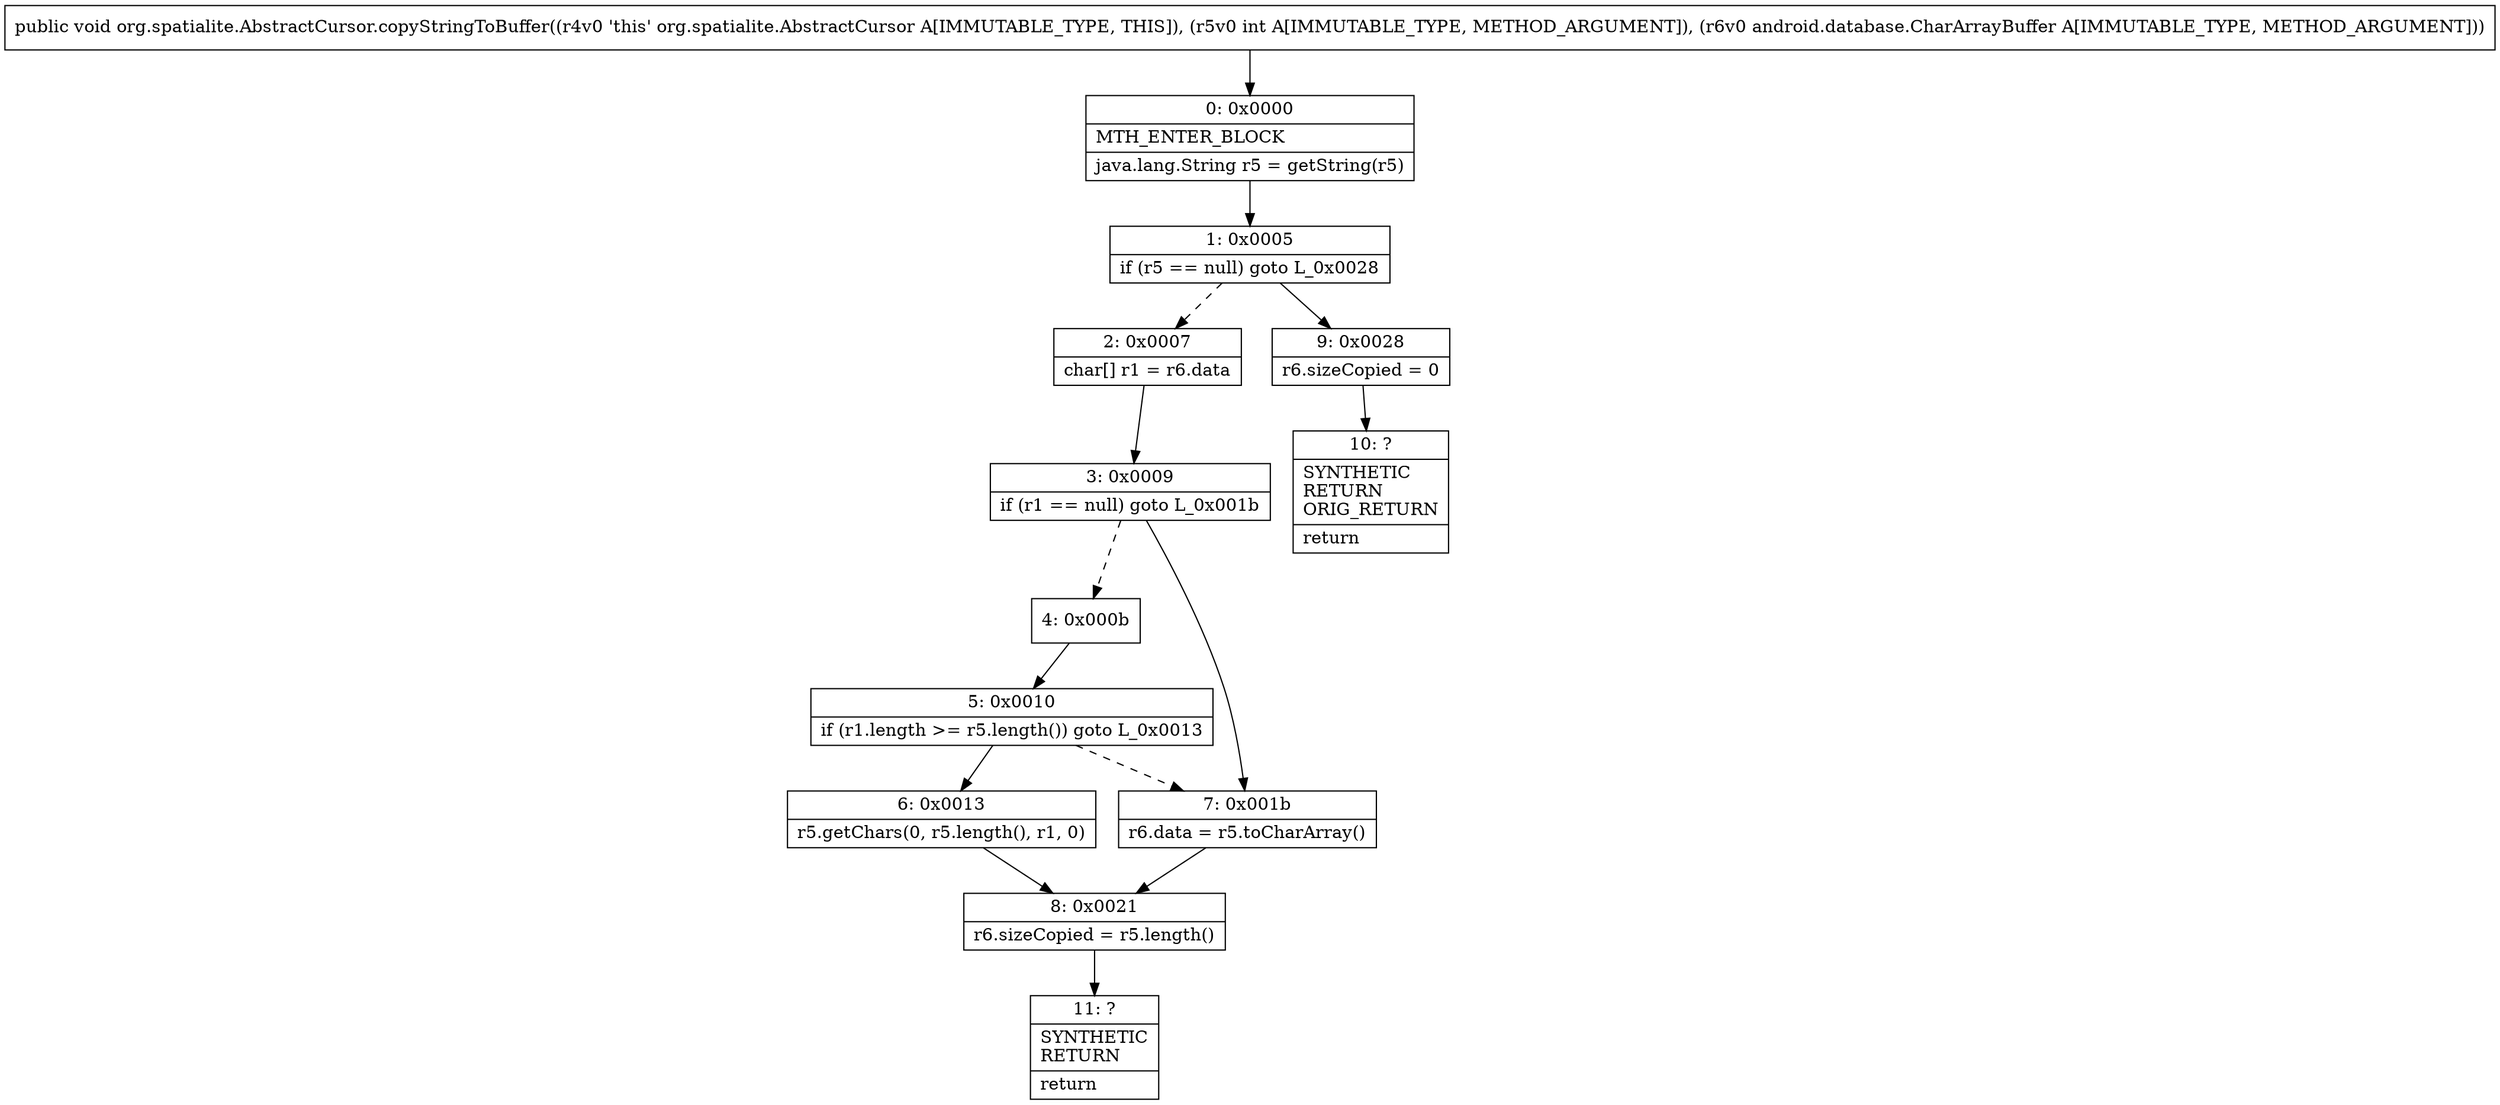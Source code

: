 digraph "CFG fororg.spatialite.AbstractCursor.copyStringToBuffer(ILandroid\/database\/CharArrayBuffer;)V" {
Node_0 [shape=record,label="{0\:\ 0x0000|MTH_ENTER_BLOCK\l|java.lang.String r5 = getString(r5)\l}"];
Node_1 [shape=record,label="{1\:\ 0x0005|if (r5 == null) goto L_0x0028\l}"];
Node_2 [shape=record,label="{2\:\ 0x0007|char[] r1 = r6.data\l}"];
Node_3 [shape=record,label="{3\:\ 0x0009|if (r1 == null) goto L_0x001b\l}"];
Node_4 [shape=record,label="{4\:\ 0x000b}"];
Node_5 [shape=record,label="{5\:\ 0x0010|if (r1.length \>= r5.length()) goto L_0x0013\l}"];
Node_6 [shape=record,label="{6\:\ 0x0013|r5.getChars(0, r5.length(), r1, 0)\l}"];
Node_7 [shape=record,label="{7\:\ 0x001b|r6.data = r5.toCharArray()\l}"];
Node_8 [shape=record,label="{8\:\ 0x0021|r6.sizeCopied = r5.length()\l}"];
Node_9 [shape=record,label="{9\:\ 0x0028|r6.sizeCopied = 0\l}"];
Node_10 [shape=record,label="{10\:\ ?|SYNTHETIC\lRETURN\lORIG_RETURN\l|return\l}"];
Node_11 [shape=record,label="{11\:\ ?|SYNTHETIC\lRETURN\l|return\l}"];
MethodNode[shape=record,label="{public void org.spatialite.AbstractCursor.copyStringToBuffer((r4v0 'this' org.spatialite.AbstractCursor A[IMMUTABLE_TYPE, THIS]), (r5v0 int A[IMMUTABLE_TYPE, METHOD_ARGUMENT]), (r6v0 android.database.CharArrayBuffer A[IMMUTABLE_TYPE, METHOD_ARGUMENT])) }"];
MethodNode -> Node_0;
Node_0 -> Node_1;
Node_1 -> Node_2[style=dashed];
Node_1 -> Node_9;
Node_2 -> Node_3;
Node_3 -> Node_4[style=dashed];
Node_3 -> Node_7;
Node_4 -> Node_5;
Node_5 -> Node_6;
Node_5 -> Node_7[style=dashed];
Node_6 -> Node_8;
Node_7 -> Node_8;
Node_8 -> Node_11;
Node_9 -> Node_10;
}

